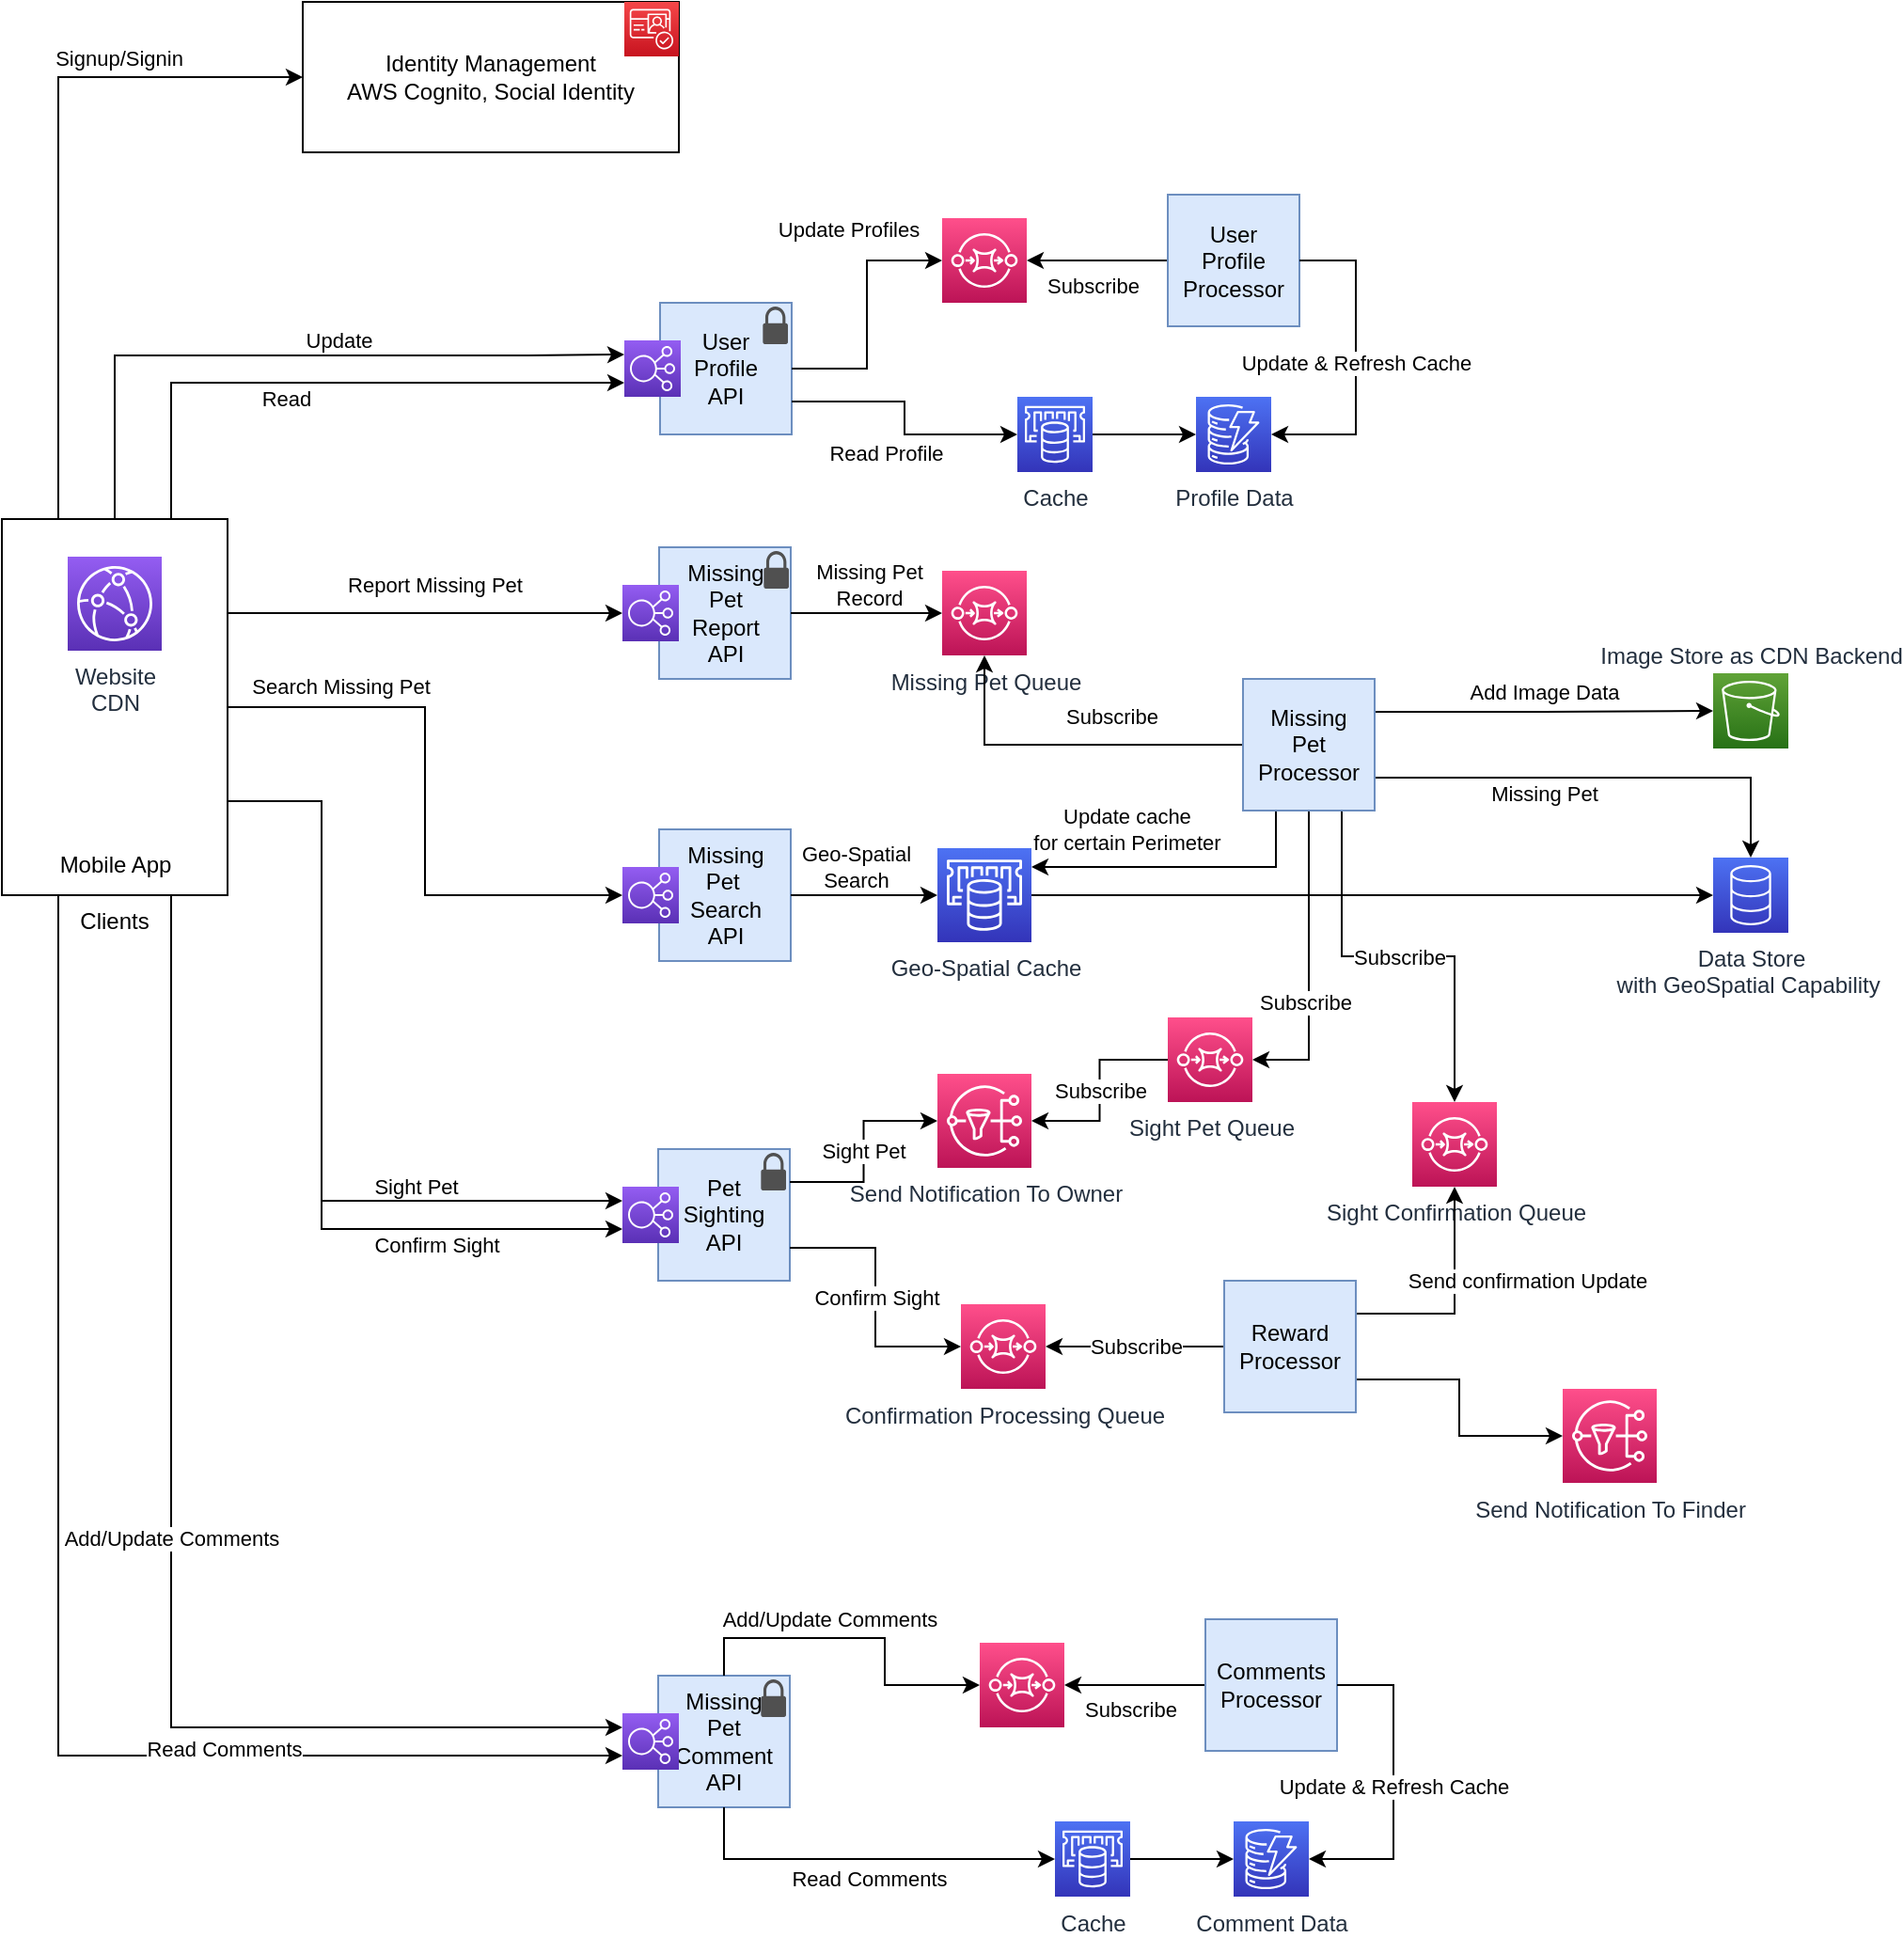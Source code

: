 <mxfile version="15.3.7" type="github">
  <diagram id="lKzk2_0ynHi-unKyOD1F" name="Page-1">
    <mxGraphModel dx="1227" dy="960" grid="1" gridSize="10" guides="1" tooltips="1" connect="1" arrows="1" fold="1" page="1" pageScale="1" pageWidth="1100" pageHeight="850" math="0" shadow="0">
      <root>
        <mxCell id="0" />
        <mxCell id="1" parent="0" />
        <mxCell id="wZwStunDBRkNG8TW0eKS-1" value="Identity Management&lt;br&gt;AWS Cognito, Social Identity" style="rounded=0;whiteSpace=wrap;html=1;" vertex="1" parent="1">
          <mxGeometry x="200" y="40" width="200" height="80" as="geometry" />
        </mxCell>
        <mxCell id="wZwStunDBRkNG8TW0eKS-4" value="Image Store as CDN Backend" style="sketch=0;points=[[0,0,0],[0.25,0,0],[0.5,0,0],[0.75,0,0],[1,0,0],[0,1,0],[0.25,1,0],[0.5,1,0],[0.75,1,0],[1,1,0],[0,0.25,0],[0,0.5,0],[0,0.75,0],[1,0.25,0],[1,0.5,0],[1,0.75,0]];outlineConnect=0;fontColor=#232F3E;gradientColor=#60A337;gradientDirection=north;fillColor=#277116;strokeColor=#ffffff;dashed=0;verticalLabelPosition=top;verticalAlign=bottom;align=center;html=1;fontSize=12;fontStyle=0;aspect=fixed;shape=mxgraph.aws4.resourceIcon;resIcon=mxgraph.aws4.s3;labelPosition=center;" vertex="1" parent="1">
          <mxGeometry x="950" y="397" width="40" height="40" as="geometry" />
        </mxCell>
        <mxCell id="wZwStunDBRkNG8TW0eKS-9" value="" style="sketch=0;points=[[0,0,0],[0.25,0,0],[0.5,0,0],[0.75,0,0],[1,0,0],[0,1,0],[0.25,1,0],[0.5,1,0],[0.75,1,0],[1,1,0],[0,0.25,0],[0,0.5,0],[0,0.75,0],[1,0.25,0],[1,0.5,0],[1,0.75,0]];outlineConnect=0;fontColor=#232F3E;gradientColor=#F54749;gradientDirection=north;fillColor=#C7131F;strokeColor=#ffffff;dashed=0;verticalLabelPosition=bottom;verticalAlign=top;align=center;html=1;fontSize=12;fontStyle=0;aspect=fixed;shape=mxgraph.aws4.resourceIcon;resIcon=mxgraph.aws4.cognito;" vertex="1" parent="1">
          <mxGeometry x="371" y="40" width="29" height="29" as="geometry" />
        </mxCell>
        <mxCell id="wZwStunDBRkNG8TW0eKS-18" value="Signup/Signin" style="edgeStyle=orthogonalEdgeStyle;rounded=0;orthogonalLoop=1;jettySize=auto;html=1;entryX=0;entryY=0.5;entryDx=0;entryDy=0;exitX=0.25;exitY=0;exitDx=0;exitDy=0;" edge="1" parent="1" source="wZwStunDBRkNG8TW0eKS-50" target="wZwStunDBRkNG8TW0eKS-1">
          <mxGeometry x="0.463" y="10" relative="1" as="geometry">
            <mxPoint x="75" y="240" as="sourcePoint" />
            <Array as="points">
              <mxPoint x="70" y="80" />
            </Array>
            <mxPoint as="offset" />
          </mxGeometry>
        </mxCell>
        <mxCell id="wZwStunDBRkNG8TW0eKS-15" style="edgeStyle=orthogonalEdgeStyle;rounded=0;orthogonalLoop=1;jettySize=auto;html=1;entryX=0;entryY=0.25;entryDx=0;entryDy=0;entryPerimeter=0;exitX=0.5;exitY=0;exitDx=0;exitDy=0;" edge="1" parent="1" source="wZwStunDBRkNG8TW0eKS-50" target="wZwStunDBRkNG8TW0eKS-13">
          <mxGeometry relative="1" as="geometry">
            <mxPoint x="220" y="355" as="targetPoint" />
            <Array as="points">
              <mxPoint x="100" y="228" />
              <mxPoint x="320" y="228" />
            </Array>
          </mxGeometry>
        </mxCell>
        <mxCell id="wZwStunDBRkNG8TW0eKS-53" value="Update" style="edgeLabel;html=1;align=center;verticalAlign=middle;resizable=0;points=[];" vertex="1" connectable="0" parent="wZwStunDBRkNG8TW0eKS-15">
          <mxGeometry x="0.134" y="2" relative="1" as="geometry">
            <mxPoint x="3" y="-6" as="offset" />
          </mxGeometry>
        </mxCell>
        <mxCell id="wZwStunDBRkNG8TW0eKS-27" value="Profile Data" style="sketch=0;points=[[0,0,0],[0.25,0,0],[0.5,0,0],[0.75,0,0],[1,0,0],[0,1,0],[0.25,1,0],[0.5,1,0],[0.75,1,0],[1,1,0],[0,0.25,0],[0,0.5,0],[0,0.75,0],[1,0.25,0],[1,0.5,0],[1,0.75,0]];outlineConnect=0;fontColor=#232F3E;gradientColor=#4D72F3;gradientDirection=north;fillColor=#3334B9;strokeColor=#ffffff;dashed=0;verticalLabelPosition=bottom;verticalAlign=top;align=center;html=1;fontSize=12;fontStyle=0;aspect=fixed;shape=mxgraph.aws4.resourceIcon;resIcon=mxgraph.aws4.dynamodb;" vertex="1" parent="1">
          <mxGeometry x="675" y="250" width="40" height="40" as="geometry" />
        </mxCell>
        <mxCell id="wZwStunDBRkNG8TW0eKS-31" value="" style="group" vertex="1" connectable="0" parent="1">
          <mxGeometry x="370" y="650" width="89.0" height="70" as="geometry" />
        </mxCell>
        <mxCell id="wZwStunDBRkNG8TW0eKS-23" value="Pet&lt;br&gt;Sighting&lt;br&gt;API" style="whiteSpace=wrap;html=1;aspect=fixed;fillColor=#dae8fc;strokeColor=#6c8ebf;" vertex="1" parent="wZwStunDBRkNG8TW0eKS-31">
          <mxGeometry x="19" width="70" height="70" as="geometry" />
        </mxCell>
        <mxCell id="wZwStunDBRkNG8TW0eKS-29" value="" style="sketch=0;points=[[0,0,0],[0.25,0,0],[0.5,0,0],[0.75,0,0],[1,0,0],[0,1,0],[0.25,1,0],[0.5,1,0],[0.75,1,0],[1,1,0],[0,0.25,0],[0,0.5,0],[0,0.75,0],[1,0.25,0],[1,0.5,0],[1,0.75,0]];outlineConnect=0;fontColor=#232F3E;gradientColor=#945DF2;gradientDirection=north;fillColor=#5A30B5;strokeColor=#ffffff;dashed=0;verticalLabelPosition=bottom;verticalAlign=top;align=center;html=1;fontSize=12;fontStyle=0;aspect=fixed;shape=mxgraph.aws4.resourceIcon;resIcon=mxgraph.aws4.elastic_load_balancing;" vertex="1" parent="wZwStunDBRkNG8TW0eKS-31">
          <mxGeometry y="20" width="30" height="30" as="geometry" />
        </mxCell>
        <mxCell id="wZwStunDBRkNG8TW0eKS-40" value="" style="sketch=0;pointerEvents=1;shadow=0;dashed=0;html=1;strokeColor=none;fillColor=#505050;labelPosition=center;verticalLabelPosition=bottom;verticalAlign=top;outlineConnect=0;align=center;shape=mxgraph.office.security.lock_protected;" vertex="1" parent="wZwStunDBRkNG8TW0eKS-31">
          <mxGeometry x="73.67" y="2" width="13.33" height="20" as="geometry" />
        </mxCell>
        <mxCell id="wZwStunDBRkNG8TW0eKS-32" value="" style="group" vertex="1" connectable="0" parent="1">
          <mxGeometry x="370" y="480" width="89.5" height="70" as="geometry" />
        </mxCell>
        <mxCell id="wZwStunDBRkNG8TW0eKS-22" value="Missing&lt;br&gt;Pet&amp;nbsp;&lt;br&gt;Search&lt;br&gt;API" style="whiteSpace=wrap;html=1;aspect=fixed;fillColor=#dae8fc;strokeColor=#6c8ebf;" vertex="1" parent="wZwStunDBRkNG8TW0eKS-32">
          <mxGeometry x="19.5" width="70" height="70" as="geometry" />
        </mxCell>
        <mxCell id="wZwStunDBRkNG8TW0eKS-28" value="" style="sketch=0;points=[[0,0,0],[0.25,0,0],[0.5,0,0],[0.75,0,0],[1,0,0],[0,1,0],[0.25,1,0],[0.5,1,0],[0.75,1,0],[1,1,0],[0,0.25,0],[0,0.5,0],[0,0.75,0],[1,0.25,0],[1,0.5,0],[1,0.75,0]];outlineConnect=0;fontColor=#232F3E;gradientColor=#945DF2;gradientDirection=north;fillColor=#5A30B5;strokeColor=#ffffff;dashed=0;verticalLabelPosition=bottom;verticalAlign=top;align=center;html=1;fontSize=12;fontStyle=0;aspect=fixed;shape=mxgraph.aws4.resourceIcon;resIcon=mxgraph.aws4.elastic_load_balancing;" vertex="1" parent="wZwStunDBRkNG8TW0eKS-32">
          <mxGeometry y="20" width="30" height="30" as="geometry" />
        </mxCell>
        <mxCell id="wZwStunDBRkNG8TW0eKS-33" value="" style="group" vertex="1" connectable="0" parent="1">
          <mxGeometry x="371" y="200" width="89.0" height="70" as="geometry" />
        </mxCell>
        <mxCell id="wZwStunDBRkNG8TW0eKS-21" value="User&lt;br&gt;Profile &lt;br&gt;API" style="whiteSpace=wrap;html=1;aspect=fixed;fillColor=#dae8fc;strokeColor=#6c8ebf;" vertex="1" parent="wZwStunDBRkNG8TW0eKS-33">
          <mxGeometry x="19" width="70" height="70" as="geometry" />
        </mxCell>
        <mxCell id="wZwStunDBRkNG8TW0eKS-13" value="" style="sketch=0;points=[[0,0,0],[0.25,0,0],[0.5,0,0],[0.75,0,0],[1,0,0],[0,1,0],[0.25,1,0],[0.5,1,0],[0.75,1,0],[1,1,0],[0,0.25,0],[0,0.5,0],[0,0.75,0],[1,0.25,0],[1,0.5,0],[1,0.75,0]];outlineConnect=0;fontColor=#232F3E;gradientColor=#945DF2;gradientDirection=north;fillColor=#5A30B5;strokeColor=#ffffff;dashed=0;verticalLabelPosition=bottom;verticalAlign=top;align=center;html=1;fontSize=12;fontStyle=0;aspect=fixed;shape=mxgraph.aws4.resourceIcon;resIcon=mxgraph.aws4.elastic_load_balancing;" vertex="1" parent="wZwStunDBRkNG8TW0eKS-33">
          <mxGeometry y="20" width="30" height="30" as="geometry" />
        </mxCell>
        <mxCell id="wZwStunDBRkNG8TW0eKS-39" value="" style="sketch=0;pointerEvents=1;shadow=0;dashed=0;html=1;strokeColor=none;fillColor=#505050;labelPosition=center;verticalLabelPosition=bottom;verticalAlign=top;outlineConnect=0;align=center;shape=mxgraph.office.security.lock_protected;" vertex="1" parent="wZwStunDBRkNG8TW0eKS-33">
          <mxGeometry x="73.67" y="2" width="13.33" height="20" as="geometry" />
        </mxCell>
        <mxCell id="wZwStunDBRkNG8TW0eKS-34" value="" style="group" vertex="1" connectable="0" parent="1">
          <mxGeometry x="370" y="330" width="89.5" height="70" as="geometry" />
        </mxCell>
        <mxCell id="wZwStunDBRkNG8TW0eKS-35" value="Missing&lt;br&gt;Pet&lt;br&gt;Report&lt;br&gt;API" style="whiteSpace=wrap;html=1;aspect=fixed;fillColor=#dae8fc;strokeColor=#6c8ebf;" vertex="1" parent="wZwStunDBRkNG8TW0eKS-34">
          <mxGeometry x="19.5" width="70" height="70" as="geometry" />
        </mxCell>
        <mxCell id="wZwStunDBRkNG8TW0eKS-36" value="" style="sketch=0;points=[[0,0,0],[0.25,0,0],[0.5,0,0],[0.75,0,0],[1,0,0],[0,1,0],[0.25,1,0],[0.5,1,0],[0.75,1,0],[1,1,0],[0,0.25,0],[0,0.5,0],[0,0.75,0],[1,0.25,0],[1,0.5,0],[1,0.75,0]];outlineConnect=0;fontColor=#232F3E;gradientColor=#945DF2;gradientDirection=north;fillColor=#5A30B5;strokeColor=#ffffff;dashed=0;verticalLabelPosition=bottom;verticalAlign=top;align=center;html=1;fontSize=12;fontStyle=0;aspect=fixed;shape=mxgraph.aws4.resourceIcon;resIcon=mxgraph.aws4.elastic_load_balancing;" vertex="1" parent="wZwStunDBRkNG8TW0eKS-34">
          <mxGeometry y="20" width="30" height="30" as="geometry" />
        </mxCell>
        <mxCell id="wZwStunDBRkNG8TW0eKS-41" value="" style="sketch=0;pointerEvents=1;shadow=0;dashed=0;html=1;strokeColor=none;fillColor=#505050;labelPosition=center;verticalLabelPosition=bottom;verticalAlign=top;outlineConnect=0;align=center;shape=mxgraph.office.security.lock_protected;" vertex="1" parent="wZwStunDBRkNG8TW0eKS-34">
          <mxGeometry x="75.17" y="2" width="13.33" height="20" as="geometry" />
        </mxCell>
        <mxCell id="wZwStunDBRkNG8TW0eKS-48" value="Update Profiles" style="edgeStyle=orthogonalEdgeStyle;rounded=0;orthogonalLoop=1;jettySize=auto;html=1;entryX=0;entryY=0.5;entryDx=0;entryDy=0;entryPerimeter=0;exitX=1;exitY=0.5;exitDx=0;exitDy=0;" edge="1" parent="1" source="wZwStunDBRkNG8TW0eKS-21" target="wZwStunDBRkNG8TW0eKS-56">
          <mxGeometry x="0.418" y="20" relative="1" as="geometry">
            <mxPoint x="470" y="235" as="sourcePoint" />
            <mxPoint x="-10" y="3" as="offset" />
          </mxGeometry>
        </mxCell>
        <mxCell id="wZwStunDBRkNG8TW0eKS-52" value="" style="group" vertex="1" connectable="0" parent="1">
          <mxGeometry x="40" y="315" width="120" height="200" as="geometry" />
        </mxCell>
        <mxCell id="wZwStunDBRkNG8TW0eKS-50" value="Clients" style="rounded=0;whiteSpace=wrap;html=1;labelPosition=center;verticalLabelPosition=bottom;align=center;verticalAlign=top;" vertex="1" parent="wZwStunDBRkNG8TW0eKS-52">
          <mxGeometry width="120" height="200" as="geometry" />
        </mxCell>
        <mxCell id="wZwStunDBRkNG8TW0eKS-11" value="Mobile App" style="shape=image;html=1;verticalAlign=top;verticalLabelPosition=bottom;labelBackgroundColor=#ffffff;imageAspect=0;aspect=fixed;image=https://cdn4.iconfinder.com/data/icons/desktop-app-free/32/Desktop_Desktop_App_Smartphone_Phone_Android-09-128.png" vertex="1" parent="wZwStunDBRkNG8TW0eKS-52">
          <mxGeometry x="35" y="120" width="50" height="50" as="geometry" />
        </mxCell>
        <mxCell id="wZwStunDBRkNG8TW0eKS-6" value="Website&lt;br&gt;CDN" style="sketch=0;points=[[0,0,0],[0.25,0,0],[0.5,0,0],[0.75,0,0],[1,0,0],[0,1,0],[0.25,1,0],[0.5,1,0],[0.75,1,0],[1,1,0],[0,0.25,0],[0,0.5,0],[0,0.75,0],[1,0.25,0],[1,0.5,0],[1,0.75,0]];outlineConnect=0;fontColor=#232F3E;gradientColor=#945DF2;gradientDirection=north;fillColor=#5A30B5;strokeColor=#ffffff;dashed=0;verticalLabelPosition=bottom;verticalAlign=top;align=center;html=1;fontSize=12;fontStyle=0;aspect=fixed;shape=mxgraph.aws4.resourceIcon;resIcon=mxgraph.aws4.cloudfront;" vertex="1" parent="wZwStunDBRkNG8TW0eKS-52">
          <mxGeometry x="35" y="20" width="50" height="50" as="geometry" />
        </mxCell>
        <mxCell id="wZwStunDBRkNG8TW0eKS-56" value="" style="sketch=0;points=[[0,0,0],[0.25,0,0],[0.5,0,0],[0.75,0,0],[1,0,0],[0,1,0],[0.25,1,0],[0.5,1,0],[0.75,1,0],[1,1,0],[0,0.25,0],[0,0.5,0],[0,0.75,0],[1,0.25,0],[1,0.5,0],[1,0.75,0]];outlineConnect=0;fontColor=#232F3E;gradientColor=#FF4F8B;gradientDirection=north;fillColor=#BC1356;strokeColor=#ffffff;dashed=0;verticalLabelPosition=bottom;verticalAlign=top;align=center;html=1;fontSize=12;fontStyle=0;aspect=fixed;shape=mxgraph.aws4.resourceIcon;resIcon=mxgraph.aws4.sqs;" vertex="1" parent="1">
          <mxGeometry x="540" y="155" width="45" height="45" as="geometry" />
        </mxCell>
        <mxCell id="wZwStunDBRkNG8TW0eKS-62" value="Subscribe" style="edgeStyle=orthogonalEdgeStyle;rounded=0;orthogonalLoop=1;jettySize=auto;html=1;" edge="1" parent="1" source="wZwStunDBRkNG8TW0eKS-58" target="wZwStunDBRkNG8TW0eKS-56">
          <mxGeometry x="0.067" y="13" relative="1" as="geometry">
            <mxPoint as="offset" />
          </mxGeometry>
        </mxCell>
        <mxCell id="wZwStunDBRkNG8TW0eKS-58" value="User&lt;br&gt;Profile &lt;br&gt;Processor" style="whiteSpace=wrap;html=1;aspect=fixed;fillColor=#dae8fc;strokeColor=#6c8ebf;" vertex="1" parent="1">
          <mxGeometry x="660" y="142.5" width="70" height="70" as="geometry" />
        </mxCell>
        <mxCell id="wZwStunDBRkNG8TW0eKS-64" style="edgeStyle=orthogonalEdgeStyle;rounded=0;orthogonalLoop=1;jettySize=auto;html=1;exitX=0.75;exitY=0;exitDx=0;exitDy=0;entryX=0;entryY=0.75;entryDx=0;entryDy=0;entryPerimeter=0;" edge="1" parent="1" source="wZwStunDBRkNG8TW0eKS-50" target="wZwStunDBRkNG8TW0eKS-13">
          <mxGeometry relative="1" as="geometry" />
        </mxCell>
        <mxCell id="wZwStunDBRkNG8TW0eKS-65" value="Read" style="edgeLabel;html=1;align=center;verticalAlign=middle;resizable=0;points=[];" vertex="1" connectable="0" parent="wZwStunDBRkNG8TW0eKS-64">
          <mxGeometry x="-0.149" y="-2" relative="1" as="geometry">
            <mxPoint y="6" as="offset" />
          </mxGeometry>
        </mxCell>
        <mxCell id="wZwStunDBRkNG8TW0eKS-66" value="Read Profile" style="edgeStyle=orthogonalEdgeStyle;rounded=0;orthogonalLoop=1;jettySize=auto;html=1;exitX=1;exitY=0.75;exitDx=0;exitDy=0;entryX=0;entryY=0.5;entryDx=0;entryDy=0;entryPerimeter=0;" edge="1" parent="1" source="wZwStunDBRkNG8TW0eKS-21" target="wZwStunDBRkNG8TW0eKS-71">
          <mxGeometry x="0.127" y="-14" relative="1" as="geometry">
            <mxPoint x="-10" y="-4" as="offset" />
          </mxGeometry>
        </mxCell>
        <mxCell id="wZwStunDBRkNG8TW0eKS-67" value="Data Store &lt;br&gt;with GeoSpatial Capability&amp;nbsp;" style="sketch=0;points=[[0,0,0],[0.25,0,0],[0.5,0,0],[0.75,0,0],[1,0,0],[0,1,0],[0.25,1,0],[0.5,1,0],[0.75,1,0],[1,1,0],[0,0.25,0],[0,0.5,0],[0,0.75,0],[1,0.25,0],[1,0.5,0],[1,0.75,0]];outlineConnect=0;fontColor=#232F3E;gradientColor=#4D72F3;gradientDirection=north;fillColor=#3334B9;strokeColor=#ffffff;dashed=0;verticalLabelPosition=bottom;verticalAlign=top;align=center;html=1;fontSize=12;fontStyle=0;aspect=fixed;shape=mxgraph.aws4.resourceIcon;resIcon=mxgraph.aws4.database;" vertex="1" parent="1">
          <mxGeometry x="950" y="495" width="40" height="40" as="geometry" />
        </mxCell>
        <mxCell id="wZwStunDBRkNG8TW0eKS-68" value="Missing Pet Queue" style="sketch=0;points=[[0,0,0],[0.25,0,0],[0.5,0,0],[0.75,0,0],[1,0,0],[0,1,0],[0.25,1,0],[0.5,1,0],[0.75,1,0],[1,1,0],[0,0.25,0],[0,0.5,0],[0,0.75,0],[1,0.25,0],[1,0.5,0],[1,0.75,0]];outlineConnect=0;fontColor=#232F3E;gradientColor=#FF4F8B;gradientDirection=north;fillColor=#BC1356;strokeColor=#ffffff;dashed=0;verticalLabelPosition=bottom;verticalAlign=top;align=center;html=1;fontSize=12;fontStyle=0;aspect=fixed;shape=mxgraph.aws4.resourceIcon;resIcon=mxgraph.aws4.sqs;" vertex="1" parent="1">
          <mxGeometry x="540" y="342.5" width="45" height="45" as="geometry" />
        </mxCell>
        <mxCell id="wZwStunDBRkNG8TW0eKS-69" value="Report Missing Pet" style="edgeStyle=orthogonalEdgeStyle;rounded=0;orthogonalLoop=1;jettySize=auto;html=1;exitX=1;exitY=0.25;exitDx=0;exitDy=0;entryX=0;entryY=0.5;entryDx=0;entryDy=0;entryPerimeter=0;" edge="1" parent="1" source="wZwStunDBRkNG8TW0eKS-50" target="wZwStunDBRkNG8TW0eKS-36">
          <mxGeometry x="0.048" y="15" relative="1" as="geometry">
            <mxPoint as="offset" />
          </mxGeometry>
        </mxCell>
        <mxCell id="wZwStunDBRkNG8TW0eKS-63" value="Update &amp;amp; Refresh Cache" style="edgeStyle=orthogonalEdgeStyle;rounded=0;orthogonalLoop=1;jettySize=auto;html=1;entryX=1;entryY=0.5;entryDx=0;entryDy=0;entryPerimeter=0;" edge="1" parent="1" source="wZwStunDBRkNG8TW0eKS-58" target="wZwStunDBRkNG8TW0eKS-27">
          <mxGeometry relative="1" as="geometry">
            <mxPoint x="764" y="280" as="targetPoint" />
            <Array as="points">
              <mxPoint x="760" y="178" />
              <mxPoint x="760" y="270" />
            </Array>
          </mxGeometry>
        </mxCell>
        <mxCell id="wZwStunDBRkNG8TW0eKS-72" value="" style="edgeStyle=orthogonalEdgeStyle;rounded=0;orthogonalLoop=1;jettySize=auto;html=1;" edge="1" parent="1" source="wZwStunDBRkNG8TW0eKS-71" target="wZwStunDBRkNG8TW0eKS-27">
          <mxGeometry relative="1" as="geometry" />
        </mxCell>
        <mxCell id="wZwStunDBRkNG8TW0eKS-71" value="Cache" style="sketch=0;points=[[0,0,0],[0.25,0,0],[0.5,0,0],[0.75,0,0],[1,0,0],[0,1,0],[0.25,1,0],[0.5,1,0],[0.75,1,0],[1,1,0],[0,0.25,0],[0,0.5,0],[0,0.75,0],[1,0.25,0],[1,0.5,0],[1,0.75,0]];outlineConnect=0;fontColor=#232F3E;gradientColor=#4D72F3;gradientDirection=north;fillColor=#3334B9;strokeColor=#ffffff;dashed=0;verticalLabelPosition=bottom;verticalAlign=top;align=center;html=1;fontSize=12;fontStyle=0;aspect=fixed;shape=mxgraph.aws4.resourceIcon;resIcon=mxgraph.aws4.elasticache;" vertex="1" parent="1">
          <mxGeometry x="580" y="250" width="40" height="40" as="geometry" />
        </mxCell>
        <mxCell id="wZwStunDBRkNG8TW0eKS-73" value="Missing Pet&lt;br&gt;Record" style="edgeStyle=orthogonalEdgeStyle;rounded=0;orthogonalLoop=1;jettySize=auto;html=1;" edge="1" parent="1" source="wZwStunDBRkNG8TW0eKS-35" target="wZwStunDBRkNG8TW0eKS-68">
          <mxGeometry x="0.006" y="15" relative="1" as="geometry">
            <mxPoint x="1" as="offset" />
          </mxGeometry>
        </mxCell>
        <mxCell id="wZwStunDBRkNG8TW0eKS-76" value="Subscribe" style="edgeStyle=orthogonalEdgeStyle;rounded=0;orthogonalLoop=1;jettySize=auto;html=1;" edge="1" parent="1" source="wZwStunDBRkNG8TW0eKS-74" target="wZwStunDBRkNG8TW0eKS-68">
          <mxGeometry x="-0.243" y="-15" relative="1" as="geometry">
            <mxPoint as="offset" />
          </mxGeometry>
        </mxCell>
        <mxCell id="wZwStunDBRkNG8TW0eKS-77" style="edgeStyle=orthogonalEdgeStyle;rounded=0;orthogonalLoop=1;jettySize=auto;html=1;exitX=1;exitY=0.75;exitDx=0;exitDy=0;entryX=0.5;entryY=0;entryDx=0;entryDy=0;entryPerimeter=0;" edge="1" parent="1" source="wZwStunDBRkNG8TW0eKS-74" target="wZwStunDBRkNG8TW0eKS-67">
          <mxGeometry relative="1" as="geometry">
            <Array as="points">
              <mxPoint x="970" y="453" />
            </Array>
          </mxGeometry>
        </mxCell>
        <mxCell id="wZwStunDBRkNG8TW0eKS-80" value="Missing Pet" style="edgeLabel;html=1;align=center;verticalAlign=middle;resizable=0;points=[];" vertex="1" connectable="0" parent="wZwStunDBRkNG8TW0eKS-77">
          <mxGeometry x="0.16" y="-2" relative="1" as="geometry">
            <mxPoint x="-51" y="6" as="offset" />
          </mxGeometry>
        </mxCell>
        <mxCell id="wZwStunDBRkNG8TW0eKS-78" style="edgeStyle=orthogonalEdgeStyle;rounded=0;orthogonalLoop=1;jettySize=auto;html=1;exitX=1;exitY=0.25;exitDx=0;exitDy=0;entryX=0;entryY=0.5;entryDx=0;entryDy=0;entryPerimeter=0;" edge="1" parent="1" source="wZwStunDBRkNG8TW0eKS-74" target="wZwStunDBRkNG8TW0eKS-4">
          <mxGeometry relative="1" as="geometry" />
        </mxCell>
        <mxCell id="wZwStunDBRkNG8TW0eKS-79" value="Add Image Data" style="edgeLabel;html=1;align=center;verticalAlign=middle;resizable=0;points=[];" vertex="1" connectable="0" parent="wZwStunDBRkNG8TW0eKS-78">
          <mxGeometry x="0.138" y="1" relative="1" as="geometry">
            <mxPoint x="-12" y="-9" as="offset" />
          </mxGeometry>
        </mxCell>
        <mxCell id="wZwStunDBRkNG8TW0eKS-83" value="Update cache &lt;br&gt;for certain Perimeter" style="edgeStyle=orthogonalEdgeStyle;rounded=0;orthogonalLoop=1;jettySize=auto;html=1;exitX=0.25;exitY=1;exitDx=0;exitDy=0;" edge="1" parent="1" source="wZwStunDBRkNG8TW0eKS-74" target="wZwStunDBRkNG8TW0eKS-82">
          <mxGeometry x="0.378" y="-20" relative="1" as="geometry">
            <Array as="points">
              <mxPoint x="718" y="500" />
            </Array>
            <mxPoint as="offset" />
          </mxGeometry>
        </mxCell>
        <mxCell id="wZwStunDBRkNG8TW0eKS-99" style="edgeStyle=orthogonalEdgeStyle;rounded=0;orthogonalLoop=1;jettySize=auto;html=1;entryX=1;entryY=0.5;entryDx=0;entryDy=0;entryPerimeter=0;" edge="1" parent="1" source="wZwStunDBRkNG8TW0eKS-74" target="wZwStunDBRkNG8TW0eKS-96">
          <mxGeometry relative="1" as="geometry">
            <mxPoint x="610" y="640" as="targetPoint" />
            <Array as="points">
              <mxPoint x="735" y="603" />
            </Array>
          </mxGeometry>
        </mxCell>
        <mxCell id="wZwStunDBRkNG8TW0eKS-100" value="Subscribe" style="edgeLabel;html=1;align=center;verticalAlign=middle;resizable=0;points=[];" vertex="1" connectable="0" parent="wZwStunDBRkNG8TW0eKS-99">
          <mxGeometry x="0.383" y="2" relative="1" as="geometry">
            <mxPoint x="-4" y="-11" as="offset" />
          </mxGeometry>
        </mxCell>
        <mxCell id="wZwStunDBRkNG8TW0eKS-136" value="Subscribe" style="edgeStyle=orthogonalEdgeStyle;rounded=0;orthogonalLoop=1;jettySize=auto;html=1;exitX=0.75;exitY=1;exitDx=0;exitDy=0;" edge="1" parent="1" source="wZwStunDBRkNG8TW0eKS-74" target="wZwStunDBRkNG8TW0eKS-111">
          <mxGeometry relative="1" as="geometry" />
        </mxCell>
        <mxCell id="wZwStunDBRkNG8TW0eKS-74" value="Missing &lt;br&gt;Pet&lt;br&gt;Processor" style="whiteSpace=wrap;html=1;aspect=fixed;fillColor=#dae8fc;strokeColor=#6c8ebf;" vertex="1" parent="1">
          <mxGeometry x="700" y="400" width="70" height="70" as="geometry" />
        </mxCell>
        <mxCell id="wZwStunDBRkNG8TW0eKS-84" style="edgeStyle=orthogonalEdgeStyle;rounded=0;orthogonalLoop=1;jettySize=auto;html=1;exitX=1;exitY=0.5;exitDx=0;exitDy=0;exitPerimeter=0;" edge="1" parent="1" source="wZwStunDBRkNG8TW0eKS-82">
          <mxGeometry relative="1" as="geometry">
            <mxPoint x="950" y="515" as="targetPoint" />
            <Array as="points" />
          </mxGeometry>
        </mxCell>
        <mxCell id="wZwStunDBRkNG8TW0eKS-82" value="Geo-Spatial Cache" style="sketch=0;points=[[0,0,0],[0.25,0,0],[0.5,0,0],[0.75,0,0],[1,0,0],[0,1,0],[0.25,1,0],[0.5,1,0],[0.75,1,0],[1,1,0],[0,0.25,0],[0,0.5,0],[0,0.75,0],[1,0.25,0],[1,0.5,0],[1,0.75,0]];outlineConnect=0;fontColor=#232F3E;gradientColor=#4D72F3;gradientDirection=north;fillColor=#3334B9;strokeColor=#ffffff;dashed=0;verticalLabelPosition=bottom;verticalAlign=top;align=center;html=1;fontSize=12;fontStyle=0;aspect=fixed;shape=mxgraph.aws4.resourceIcon;resIcon=mxgraph.aws4.elasticache;" vertex="1" parent="1">
          <mxGeometry x="537.5" y="490" width="50" height="50" as="geometry" />
        </mxCell>
        <mxCell id="wZwStunDBRkNG8TW0eKS-85" style="edgeStyle=orthogonalEdgeStyle;rounded=0;orthogonalLoop=1;jettySize=auto;html=1;" edge="1" parent="1" source="wZwStunDBRkNG8TW0eKS-50" target="wZwStunDBRkNG8TW0eKS-28">
          <mxGeometry relative="1" as="geometry" />
        </mxCell>
        <mxCell id="wZwStunDBRkNG8TW0eKS-94" value="Search Missing Pet" style="edgeLabel;html=1;align=center;verticalAlign=middle;resizable=0;points=[];" vertex="1" connectable="0" parent="wZwStunDBRkNG8TW0eKS-85">
          <mxGeometry x="-0.246" y="-1" relative="1" as="geometry">
            <mxPoint x="-44" y="-23" as="offset" />
          </mxGeometry>
        </mxCell>
        <mxCell id="wZwStunDBRkNG8TW0eKS-86" style="edgeStyle=orthogonalEdgeStyle;rounded=0;orthogonalLoop=1;jettySize=auto;html=1;" edge="1" parent="1" source="wZwStunDBRkNG8TW0eKS-22" target="wZwStunDBRkNG8TW0eKS-82">
          <mxGeometry relative="1" as="geometry" />
        </mxCell>
        <mxCell id="wZwStunDBRkNG8TW0eKS-87" value="Geo-Spatial &lt;br&gt;Search" style="edgeLabel;html=1;align=center;verticalAlign=middle;resizable=0;points=[];" vertex="1" connectable="0" parent="wZwStunDBRkNG8TW0eKS-86">
          <mxGeometry x="-0.131" y="-4" relative="1" as="geometry">
            <mxPoint y="-19" as="offset" />
          </mxGeometry>
        </mxCell>
        <mxCell id="wZwStunDBRkNG8TW0eKS-88" value="" style="group" vertex="1" connectable="0" parent="1">
          <mxGeometry x="370" y="930" width="89.0" height="70" as="geometry" />
        </mxCell>
        <mxCell id="wZwStunDBRkNG8TW0eKS-89" value="Missing &lt;br&gt;Pet&lt;br&gt;Comment&lt;br&gt;API" style="whiteSpace=wrap;html=1;aspect=fixed;fillColor=#dae8fc;strokeColor=#6c8ebf;" vertex="1" parent="wZwStunDBRkNG8TW0eKS-88">
          <mxGeometry x="19" width="70" height="70" as="geometry" />
        </mxCell>
        <mxCell id="wZwStunDBRkNG8TW0eKS-90" value="" style="sketch=0;points=[[0,0,0],[0.25,0,0],[0.5,0,0],[0.75,0,0],[1,0,0],[0,1,0],[0.25,1,0],[0.5,1,0],[0.75,1,0],[1,1,0],[0,0.25,0],[0,0.5,0],[0,0.75,0],[1,0.25,0],[1,0.5,0],[1,0.75,0]];outlineConnect=0;fontColor=#232F3E;gradientColor=#945DF2;gradientDirection=north;fillColor=#5A30B5;strokeColor=#ffffff;dashed=0;verticalLabelPosition=bottom;verticalAlign=top;align=center;html=1;fontSize=12;fontStyle=0;aspect=fixed;shape=mxgraph.aws4.resourceIcon;resIcon=mxgraph.aws4.elastic_load_balancing;" vertex="1" parent="wZwStunDBRkNG8TW0eKS-88">
          <mxGeometry y="20" width="30" height="30" as="geometry" />
        </mxCell>
        <mxCell id="wZwStunDBRkNG8TW0eKS-91" value="" style="sketch=0;pointerEvents=1;shadow=0;dashed=0;html=1;strokeColor=none;fillColor=#505050;labelPosition=center;verticalLabelPosition=bottom;verticalAlign=top;outlineConnect=0;align=center;shape=mxgraph.office.security.lock_protected;" vertex="1" parent="wZwStunDBRkNG8TW0eKS-88">
          <mxGeometry x="73.67" y="2" width="13.33" height="20" as="geometry" />
        </mxCell>
        <mxCell id="wZwStunDBRkNG8TW0eKS-93" style="edgeStyle=orthogonalEdgeStyle;rounded=0;orthogonalLoop=1;jettySize=auto;html=1;exitX=1;exitY=0.75;exitDx=0;exitDy=0;entryX=0;entryY=0.25;entryDx=0;entryDy=0;entryPerimeter=0;" edge="1" parent="1" source="wZwStunDBRkNG8TW0eKS-50" target="wZwStunDBRkNG8TW0eKS-29">
          <mxGeometry relative="1" as="geometry">
            <Array as="points">
              <mxPoint x="210" y="465" />
              <mxPoint x="210" y="678" />
            </Array>
          </mxGeometry>
        </mxCell>
        <mxCell id="wZwStunDBRkNG8TW0eKS-95" value="Sight Pet" style="edgeLabel;html=1;align=center;verticalAlign=middle;resizable=0;points=[];" vertex="1" connectable="0" parent="wZwStunDBRkNG8TW0eKS-93">
          <mxGeometry x="0.479" y="2" relative="1" as="geometry">
            <mxPoint y="-6" as="offset" />
          </mxGeometry>
        </mxCell>
        <mxCell id="wZwStunDBRkNG8TW0eKS-116" value="Subscribe" style="edgeStyle=orthogonalEdgeStyle;rounded=0;orthogonalLoop=1;jettySize=auto;html=1;entryX=1;entryY=0.5;entryDx=0;entryDy=0;entryPerimeter=0;" edge="1" parent="1" source="wZwStunDBRkNG8TW0eKS-96" target="wZwStunDBRkNG8TW0eKS-114">
          <mxGeometry relative="1" as="geometry" />
        </mxCell>
        <mxCell id="wZwStunDBRkNG8TW0eKS-96" value="Sight Pet Queue" style="sketch=0;points=[[0,0,0],[0.25,0,0],[0.5,0,0],[0.75,0,0],[1,0,0],[0,1,0],[0.25,1,0],[0.5,1,0],[0.75,1,0],[1,1,0],[0,0.25,0],[0,0.5,0],[0,0.75,0],[1,0.25,0],[1,0.5,0],[1,0.75,0]];outlineConnect=0;fontColor=#232F3E;gradientColor=#FF4F8B;gradientDirection=north;fillColor=#BC1356;strokeColor=#ffffff;dashed=0;verticalLabelPosition=bottom;verticalAlign=top;align=center;html=1;fontSize=12;fontStyle=0;aspect=fixed;shape=mxgraph.aws4.resourceIcon;resIcon=mxgraph.aws4.sqs;" vertex="1" parent="1">
          <mxGeometry x="660" y="580" width="45" height="45" as="geometry" />
        </mxCell>
        <mxCell id="wZwStunDBRkNG8TW0eKS-97" value="Sight Pet" style="edgeStyle=orthogonalEdgeStyle;rounded=0;orthogonalLoop=1;jettySize=auto;html=1;exitX=1;exitY=0.25;exitDx=0;exitDy=0;entryX=0;entryY=0.5;entryDx=0;entryDy=0;entryPerimeter=0;" edge="1" parent="1" source="wZwStunDBRkNG8TW0eKS-23" target="wZwStunDBRkNG8TW0eKS-114">
          <mxGeometry relative="1" as="geometry" />
        </mxCell>
        <mxCell id="wZwStunDBRkNG8TW0eKS-101" style="edgeStyle=orthogonalEdgeStyle;rounded=0;orthogonalLoop=1;jettySize=auto;html=1;exitX=1;exitY=0.75;exitDx=0;exitDy=0;entryX=0;entryY=0.75;entryDx=0;entryDy=0;entryPerimeter=0;" edge="1" parent="1" source="wZwStunDBRkNG8TW0eKS-50" target="wZwStunDBRkNG8TW0eKS-29">
          <mxGeometry relative="1" as="geometry">
            <Array as="points">
              <mxPoint x="210" y="465" />
              <mxPoint x="210" y="693" />
            </Array>
          </mxGeometry>
        </mxCell>
        <mxCell id="wZwStunDBRkNG8TW0eKS-102" value="Confirm Sight" style="edgeLabel;html=1;align=center;verticalAlign=middle;resizable=0;points=[];" vertex="1" connectable="0" parent="wZwStunDBRkNG8TW0eKS-101">
          <mxGeometry x="0.718" relative="1" as="geometry">
            <mxPoint x="-38" y="8" as="offset" />
          </mxGeometry>
        </mxCell>
        <mxCell id="wZwStunDBRkNG8TW0eKS-107" value="Confirm Sight" style="edgeStyle=orthogonalEdgeStyle;rounded=0;orthogonalLoop=1;jettySize=auto;html=1;exitX=1;exitY=0.75;exitDx=0;exitDy=0;entryX=0;entryY=0.5;entryDx=0;entryDy=0;entryPerimeter=0;" edge="1" parent="1" source="wZwStunDBRkNG8TW0eKS-23" target="wZwStunDBRkNG8TW0eKS-131">
          <mxGeometry relative="1" as="geometry">
            <mxPoint x="540" y="732.5" as="targetPoint" />
          </mxGeometry>
        </mxCell>
        <mxCell id="wZwStunDBRkNG8TW0eKS-111" value="Sight Confirmation Queue" style="sketch=0;points=[[0,0,0],[0.25,0,0],[0.5,0,0],[0.75,0,0],[1,0,0],[0,1,0],[0.25,1,0],[0.5,1,0],[0.75,1,0],[1,1,0],[0,0.25,0],[0,0.5,0],[0,0.75,0],[1,0.25,0],[1,0.5,0],[1,0.75,0]];outlineConnect=0;fontColor=#232F3E;gradientColor=#FF4F8B;gradientDirection=north;fillColor=#BC1356;strokeColor=#ffffff;dashed=0;verticalLabelPosition=bottom;verticalAlign=top;align=center;html=1;fontSize=12;fontStyle=0;aspect=fixed;shape=mxgraph.aws4.resourceIcon;resIcon=mxgraph.aws4.sqs;" vertex="1" parent="1">
          <mxGeometry x="790" y="625" width="45" height="45" as="geometry" />
        </mxCell>
        <mxCell id="wZwStunDBRkNG8TW0eKS-114" value="Send Notification To Owner" style="sketch=0;points=[[0,0,0],[0.25,0,0],[0.5,0,0],[0.75,0,0],[1,0,0],[0,1,0],[0.25,1,0],[0.5,1,0],[0.75,1,0],[1,1,0],[0,0.25,0],[0,0.5,0],[0,0.75,0],[1,0.25,0],[1,0.5,0],[1,0.75,0]];outlineConnect=0;fontColor=#232F3E;gradientColor=#FF4F8B;gradientDirection=north;fillColor=#BC1356;strokeColor=#ffffff;dashed=0;verticalLabelPosition=bottom;verticalAlign=top;align=center;html=1;fontSize=12;fontStyle=0;aspect=fixed;shape=mxgraph.aws4.resourceIcon;resIcon=mxgraph.aws4.sns;" vertex="1" parent="1">
          <mxGeometry x="537.5" y="610" width="50" height="50" as="geometry" />
        </mxCell>
        <mxCell id="wZwStunDBRkNG8TW0eKS-118" value="Add/Update Comments" style="edgeStyle=orthogonalEdgeStyle;rounded=0;orthogonalLoop=1;jettySize=auto;html=1;exitX=0.75;exitY=1;exitDx=0;exitDy=0;entryX=0;entryY=0.25;entryDx=0;entryDy=0;entryPerimeter=0;" edge="1" parent="1" source="wZwStunDBRkNG8TW0eKS-50" target="wZwStunDBRkNG8TW0eKS-90">
          <mxGeometry relative="1" as="geometry">
            <mxPoint x="370" y="840" as="targetPoint" />
            <Array as="points">
              <mxPoint x="130" y="958" />
            </Array>
          </mxGeometry>
        </mxCell>
        <mxCell id="wZwStunDBRkNG8TW0eKS-120" value="Comment Data" style="sketch=0;points=[[0,0,0],[0.25,0,0],[0.5,0,0],[0.75,0,0],[1,0,0],[0,1,0],[0.25,1,0],[0.5,1,0],[0.75,1,0],[1,1,0],[0,0.25,0],[0,0.5,0],[0,0.75,0],[1,0.25,0],[1,0.5,0],[1,0.75,0]];outlineConnect=0;fontColor=#232F3E;gradientColor=#4D72F3;gradientDirection=north;fillColor=#3334B9;strokeColor=#ffffff;dashed=0;verticalLabelPosition=bottom;verticalAlign=top;align=center;html=1;fontSize=12;fontStyle=0;aspect=fixed;shape=mxgraph.aws4.resourceIcon;resIcon=mxgraph.aws4.dynamodb;" vertex="1" parent="1">
          <mxGeometry x="695" y="1007.5" width="40" height="40" as="geometry" />
        </mxCell>
        <mxCell id="wZwStunDBRkNG8TW0eKS-121" value="Add/Update Comments" style="edgeStyle=orthogonalEdgeStyle;rounded=0;orthogonalLoop=1;jettySize=auto;html=1;entryX=0;entryY=0.5;entryDx=0;entryDy=0;entryPerimeter=0;exitX=0.5;exitY=0;exitDx=0;exitDy=0;" edge="1" parent="1" target="wZwStunDBRkNG8TW0eKS-122" source="wZwStunDBRkNG8TW0eKS-89">
          <mxGeometry x="-0.16" y="10" relative="1" as="geometry">
            <mxPoint x="480" y="992.5" as="sourcePoint" />
            <mxPoint as="offset" />
          </mxGeometry>
        </mxCell>
        <mxCell id="wZwStunDBRkNG8TW0eKS-122" value="" style="sketch=0;points=[[0,0,0],[0.25,0,0],[0.5,0,0],[0.75,0,0],[1,0,0],[0,1,0],[0.25,1,0],[0.5,1,0],[0.75,1,0],[1,1,0],[0,0.25,0],[0,0.5,0],[0,0.75,0],[1,0.25,0],[1,0.5,0],[1,0.75,0]];outlineConnect=0;fontColor=#232F3E;gradientColor=#FF4F8B;gradientDirection=north;fillColor=#BC1356;strokeColor=#ffffff;dashed=0;verticalLabelPosition=bottom;verticalAlign=top;align=center;html=1;fontSize=12;fontStyle=0;aspect=fixed;shape=mxgraph.aws4.resourceIcon;resIcon=mxgraph.aws4.sqs;" vertex="1" parent="1">
          <mxGeometry x="560" y="912.5" width="45" height="45" as="geometry" />
        </mxCell>
        <mxCell id="wZwStunDBRkNG8TW0eKS-123" value="Subscribe" style="edgeStyle=orthogonalEdgeStyle;rounded=0;orthogonalLoop=1;jettySize=auto;html=1;" edge="1" parent="1" source="wZwStunDBRkNG8TW0eKS-124" target="wZwStunDBRkNG8TW0eKS-122">
          <mxGeometry x="0.067" y="13" relative="1" as="geometry">
            <mxPoint as="offset" />
          </mxGeometry>
        </mxCell>
        <mxCell id="wZwStunDBRkNG8TW0eKS-124" value="Comments Processor" style="whiteSpace=wrap;html=1;aspect=fixed;fillColor=#dae8fc;strokeColor=#6c8ebf;" vertex="1" parent="1">
          <mxGeometry x="680" y="900" width="70" height="70" as="geometry" />
        </mxCell>
        <mxCell id="wZwStunDBRkNG8TW0eKS-125" value="Read Comments" style="edgeStyle=orthogonalEdgeStyle;rounded=0;orthogonalLoop=1;jettySize=auto;html=1;exitX=0.5;exitY=1;exitDx=0;exitDy=0;entryX=0;entryY=0.5;entryDx=0;entryDy=0;entryPerimeter=0;" edge="1" parent="1" target="wZwStunDBRkNG8TW0eKS-128" source="wZwStunDBRkNG8TW0eKS-89">
          <mxGeometry x="0.127" y="-14" relative="1" as="geometry">
            <mxPoint x="480" y="1010" as="sourcePoint" />
            <mxPoint x="-10" y="-4" as="offset" />
          </mxGeometry>
        </mxCell>
        <mxCell id="wZwStunDBRkNG8TW0eKS-126" value="Update &amp;amp; Refresh Cache" style="edgeStyle=orthogonalEdgeStyle;rounded=0;orthogonalLoop=1;jettySize=auto;html=1;entryX=1;entryY=0.5;entryDx=0;entryDy=0;entryPerimeter=0;" edge="1" parent="1" source="wZwStunDBRkNG8TW0eKS-124" target="wZwStunDBRkNG8TW0eKS-120">
          <mxGeometry relative="1" as="geometry">
            <mxPoint x="784" y="1037.5" as="targetPoint" />
            <Array as="points">
              <mxPoint x="780" y="935.5" />
              <mxPoint x="780" y="1027.5" />
            </Array>
          </mxGeometry>
        </mxCell>
        <mxCell id="wZwStunDBRkNG8TW0eKS-127" value="" style="edgeStyle=orthogonalEdgeStyle;rounded=0;orthogonalLoop=1;jettySize=auto;html=1;" edge="1" parent="1" source="wZwStunDBRkNG8TW0eKS-128" target="wZwStunDBRkNG8TW0eKS-120">
          <mxGeometry relative="1" as="geometry" />
        </mxCell>
        <mxCell id="wZwStunDBRkNG8TW0eKS-128" value="Cache" style="sketch=0;points=[[0,0,0],[0.25,0,0],[0.5,0,0],[0.75,0,0],[1,0,0],[0,1,0],[0.25,1,0],[0.5,1,0],[0.75,1,0],[1,1,0],[0,0.25,0],[0,0.5,0],[0,0.75,0],[1,0.25,0],[1,0.5,0],[1,0.75,0]];outlineConnect=0;fontColor=#232F3E;gradientColor=#4D72F3;gradientDirection=north;fillColor=#3334B9;strokeColor=#ffffff;dashed=0;verticalLabelPosition=bottom;verticalAlign=top;align=center;html=1;fontSize=12;fontStyle=0;aspect=fixed;shape=mxgraph.aws4.resourceIcon;resIcon=mxgraph.aws4.elasticache;" vertex="1" parent="1">
          <mxGeometry x="600" y="1007.5" width="40" height="40" as="geometry" />
        </mxCell>
        <mxCell id="wZwStunDBRkNG8TW0eKS-129" style="edgeStyle=orthogonalEdgeStyle;rounded=0;orthogonalLoop=1;jettySize=auto;html=1;exitX=0.25;exitY=1;exitDx=0;exitDy=0;entryX=0;entryY=0.75;entryDx=0;entryDy=0;entryPerimeter=0;" edge="1" parent="1" source="wZwStunDBRkNG8TW0eKS-50" target="wZwStunDBRkNG8TW0eKS-90">
          <mxGeometry relative="1" as="geometry" />
        </mxCell>
        <mxCell id="wZwStunDBRkNG8TW0eKS-130" value="Read Comments" style="edgeLabel;html=1;align=center;verticalAlign=middle;resizable=0;points=[];" vertex="1" connectable="0" parent="wZwStunDBRkNG8TW0eKS-129">
          <mxGeometry x="0.439" y="4" relative="1" as="geometry">
            <mxPoint as="offset" />
          </mxGeometry>
        </mxCell>
        <mxCell id="wZwStunDBRkNG8TW0eKS-131" value="Confirmation Processing Queue" style="sketch=0;points=[[0,0,0],[0.25,0,0],[0.5,0,0],[0.75,0,0],[1,0,0],[0,1,0],[0.25,1,0],[0.5,1,0],[0.75,1,0],[1,1,0],[0,0.25,0],[0,0.5,0],[0,0.75,0],[1,0.25,0],[1,0.5,0],[1,0.75,0]];outlineConnect=0;fontColor=#232F3E;gradientColor=#FF4F8B;gradientDirection=north;fillColor=#BC1356;strokeColor=#ffffff;dashed=0;verticalLabelPosition=bottom;verticalAlign=top;align=center;html=1;fontSize=12;fontStyle=0;aspect=fixed;shape=mxgraph.aws4.resourceIcon;resIcon=mxgraph.aws4.sqs;" vertex="1" parent="1">
          <mxGeometry x="550" y="732.5" width="45" height="45" as="geometry" />
        </mxCell>
        <mxCell id="wZwStunDBRkNG8TW0eKS-137" value="Subscribe" style="edgeStyle=orthogonalEdgeStyle;rounded=0;orthogonalLoop=1;jettySize=auto;html=1;" edge="1" parent="1" source="wZwStunDBRkNG8TW0eKS-132" target="wZwStunDBRkNG8TW0eKS-131">
          <mxGeometry relative="1" as="geometry" />
        </mxCell>
        <mxCell id="wZwStunDBRkNG8TW0eKS-138" value="Send confirmation Update" style="edgeStyle=orthogonalEdgeStyle;rounded=0;orthogonalLoop=1;jettySize=auto;html=1;exitX=1;exitY=0.25;exitDx=0;exitDy=0;entryX=0.5;entryY=1;entryDx=0;entryDy=0;entryPerimeter=0;" edge="1" parent="1" source="wZwStunDBRkNG8TW0eKS-132" target="wZwStunDBRkNG8TW0eKS-111">
          <mxGeometry x="0.167" y="-37" relative="1" as="geometry">
            <mxPoint x="1" as="offset" />
          </mxGeometry>
        </mxCell>
        <mxCell id="wZwStunDBRkNG8TW0eKS-140" style="edgeStyle=orthogonalEdgeStyle;rounded=0;orthogonalLoop=1;jettySize=auto;html=1;exitX=1;exitY=0.75;exitDx=0;exitDy=0;entryX=0;entryY=0.5;entryDx=0;entryDy=0;entryPerimeter=0;" edge="1" parent="1" source="wZwStunDBRkNG8TW0eKS-132" target="wZwStunDBRkNG8TW0eKS-139">
          <mxGeometry relative="1" as="geometry" />
        </mxCell>
        <mxCell id="wZwStunDBRkNG8TW0eKS-132" value="Reward&lt;br&gt;Processor" style="whiteSpace=wrap;html=1;aspect=fixed;fillColor=#dae8fc;strokeColor=#6c8ebf;" vertex="1" parent="1">
          <mxGeometry x="690" y="720" width="70" height="70" as="geometry" />
        </mxCell>
        <mxCell id="wZwStunDBRkNG8TW0eKS-139" value="Send Notification To Finder" style="sketch=0;points=[[0,0,0],[0.25,0,0],[0.5,0,0],[0.75,0,0],[1,0,0],[0,1,0],[0.25,1,0],[0.5,1,0],[0.75,1,0],[1,1,0],[0,0.25,0],[0,0.5,0],[0,0.75,0],[1,0.25,0],[1,0.5,0],[1,0.75,0]];outlineConnect=0;fontColor=#232F3E;gradientColor=#FF4F8B;gradientDirection=north;fillColor=#BC1356;strokeColor=#ffffff;dashed=0;verticalLabelPosition=bottom;verticalAlign=top;align=center;html=1;fontSize=12;fontStyle=0;aspect=fixed;shape=mxgraph.aws4.resourceIcon;resIcon=mxgraph.aws4.sns;" vertex="1" parent="1">
          <mxGeometry x="870" y="777.5" width="50" height="50" as="geometry" />
        </mxCell>
      </root>
    </mxGraphModel>
  </diagram>
</mxfile>
